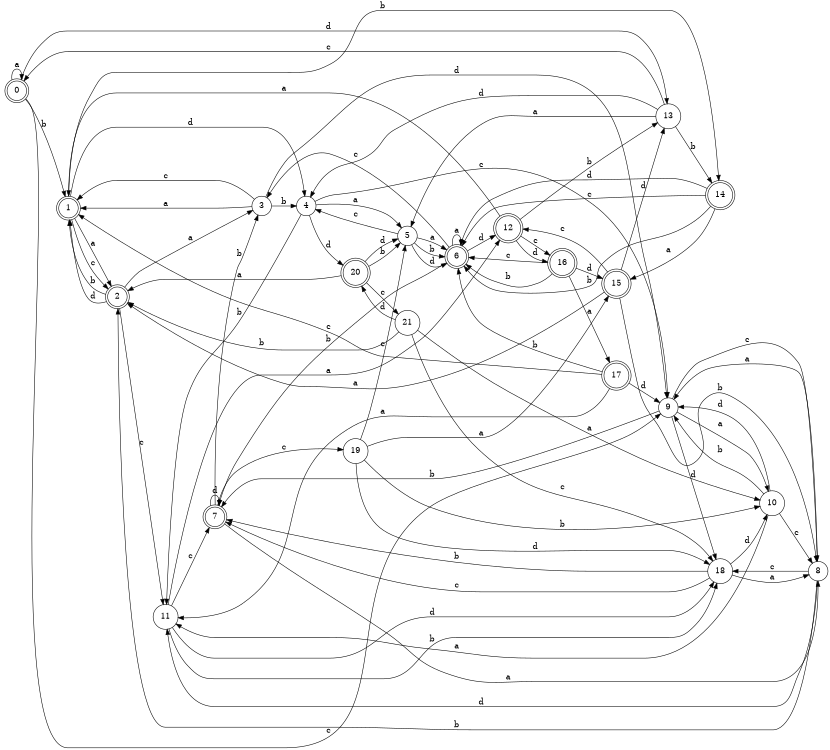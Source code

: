 digraph n18_5 {
__start0 [label="" shape="none"];

rankdir=LR;
size="8,5";

s0 [style="rounded,filled", color="black", fillcolor="white" shape="doublecircle", label="0"];
s1 [style="rounded,filled", color="black", fillcolor="white" shape="doublecircle", label="1"];
s2 [style="rounded,filled", color="black", fillcolor="white" shape="doublecircle", label="2"];
s3 [style="filled", color="black", fillcolor="white" shape="circle", label="3"];
s4 [style="filled", color="black", fillcolor="white" shape="circle", label="4"];
s5 [style="filled", color="black", fillcolor="white" shape="circle", label="5"];
s6 [style="rounded,filled", color="black", fillcolor="white" shape="doublecircle", label="6"];
s7 [style="rounded,filled", color="black", fillcolor="white" shape="doublecircle", label="7"];
s8 [style="filled", color="black", fillcolor="white" shape="circle", label="8"];
s9 [style="filled", color="black", fillcolor="white" shape="circle", label="9"];
s10 [style="filled", color="black", fillcolor="white" shape="circle", label="10"];
s11 [style="filled", color="black", fillcolor="white" shape="circle", label="11"];
s12 [style="rounded,filled", color="black", fillcolor="white" shape="doublecircle", label="12"];
s13 [style="filled", color="black", fillcolor="white" shape="circle", label="13"];
s14 [style="rounded,filled", color="black", fillcolor="white" shape="doublecircle", label="14"];
s15 [style="rounded,filled", color="black", fillcolor="white" shape="doublecircle", label="15"];
s16 [style="rounded,filled", color="black", fillcolor="white" shape="doublecircle", label="16"];
s17 [style="rounded,filled", color="black", fillcolor="white" shape="doublecircle", label="17"];
s18 [style="filled", color="black", fillcolor="white" shape="circle", label="18"];
s19 [style="filled", color="black", fillcolor="white" shape="circle", label="19"];
s20 [style="rounded,filled", color="black", fillcolor="white" shape="doublecircle", label="20"];
s21 [style="filled", color="black", fillcolor="white" shape="circle", label="21"];
s0 -> s0 [label="a"];
s0 -> s1 [label="b"];
s0 -> s9 [label="c"];
s0 -> s13 [label="d"];
s1 -> s2 [label="a"];
s1 -> s14 [label="b"];
s1 -> s2 [label="c"];
s1 -> s4 [label="d"];
s2 -> s3 [label="a"];
s2 -> s1 [label="b"];
s2 -> s11 [label="c"];
s2 -> s1 [label="d"];
s3 -> s1 [label="a"];
s3 -> s4 [label="b"];
s3 -> s1 [label="c"];
s3 -> s9 [label="d"];
s4 -> s5 [label="a"];
s4 -> s11 [label="b"];
s4 -> s9 [label="c"];
s4 -> s20 [label="d"];
s5 -> s6 [label="a"];
s5 -> s6 [label="b"];
s5 -> s4 [label="c"];
s5 -> s6 [label="d"];
s6 -> s6 [label="a"];
s6 -> s7 [label="b"];
s6 -> s3 [label="c"];
s6 -> s12 [label="d"];
s7 -> s8 [label="a"];
s7 -> s3 [label="b"];
s7 -> s19 [label="c"];
s7 -> s7 [label="d"];
s8 -> s9 [label="a"];
s8 -> s2 [label="b"];
s8 -> s18 [label="c"];
s8 -> s11 [label="d"];
s9 -> s10 [label="a"];
s9 -> s7 [label="b"];
s9 -> s8 [label="c"];
s9 -> s18 [label="d"];
s10 -> s11 [label="a"];
s10 -> s9 [label="b"];
s10 -> s8 [label="c"];
s10 -> s9 [label="d"];
s11 -> s12 [label="a"];
s11 -> s18 [label="b"];
s11 -> s7 [label="c"];
s11 -> s18 [label="d"];
s12 -> s1 [label="a"];
s12 -> s13 [label="b"];
s12 -> s16 [label="c"];
s12 -> s16 [label="d"];
s13 -> s5 [label="a"];
s13 -> s14 [label="b"];
s13 -> s0 [label="c"];
s13 -> s4 [label="d"];
s14 -> s15 [label="a"];
s14 -> s6 [label="b"];
s14 -> s6 [label="c"];
s14 -> s6 [label="d"];
s15 -> s2 [label="a"];
s15 -> s8 [label="b"];
s15 -> s12 [label="c"];
s15 -> s13 [label="d"];
s16 -> s17 [label="a"];
s16 -> s6 [label="b"];
s16 -> s6 [label="c"];
s16 -> s15 [label="d"];
s17 -> s11 [label="a"];
s17 -> s6 [label="b"];
s17 -> s1 [label="c"];
s17 -> s9 [label="d"];
s18 -> s8 [label="a"];
s18 -> s7 [label="b"];
s18 -> s7 [label="c"];
s18 -> s10 [label="d"];
s19 -> s15 [label="a"];
s19 -> s10 [label="b"];
s19 -> s5 [label="c"];
s19 -> s18 [label="d"];
s20 -> s2 [label="a"];
s20 -> s5 [label="b"];
s20 -> s21 [label="c"];
s20 -> s5 [label="d"];
s21 -> s10 [label="a"];
s21 -> s2 [label="b"];
s21 -> s18 [label="c"];
s21 -> s20 [label="d"];

}